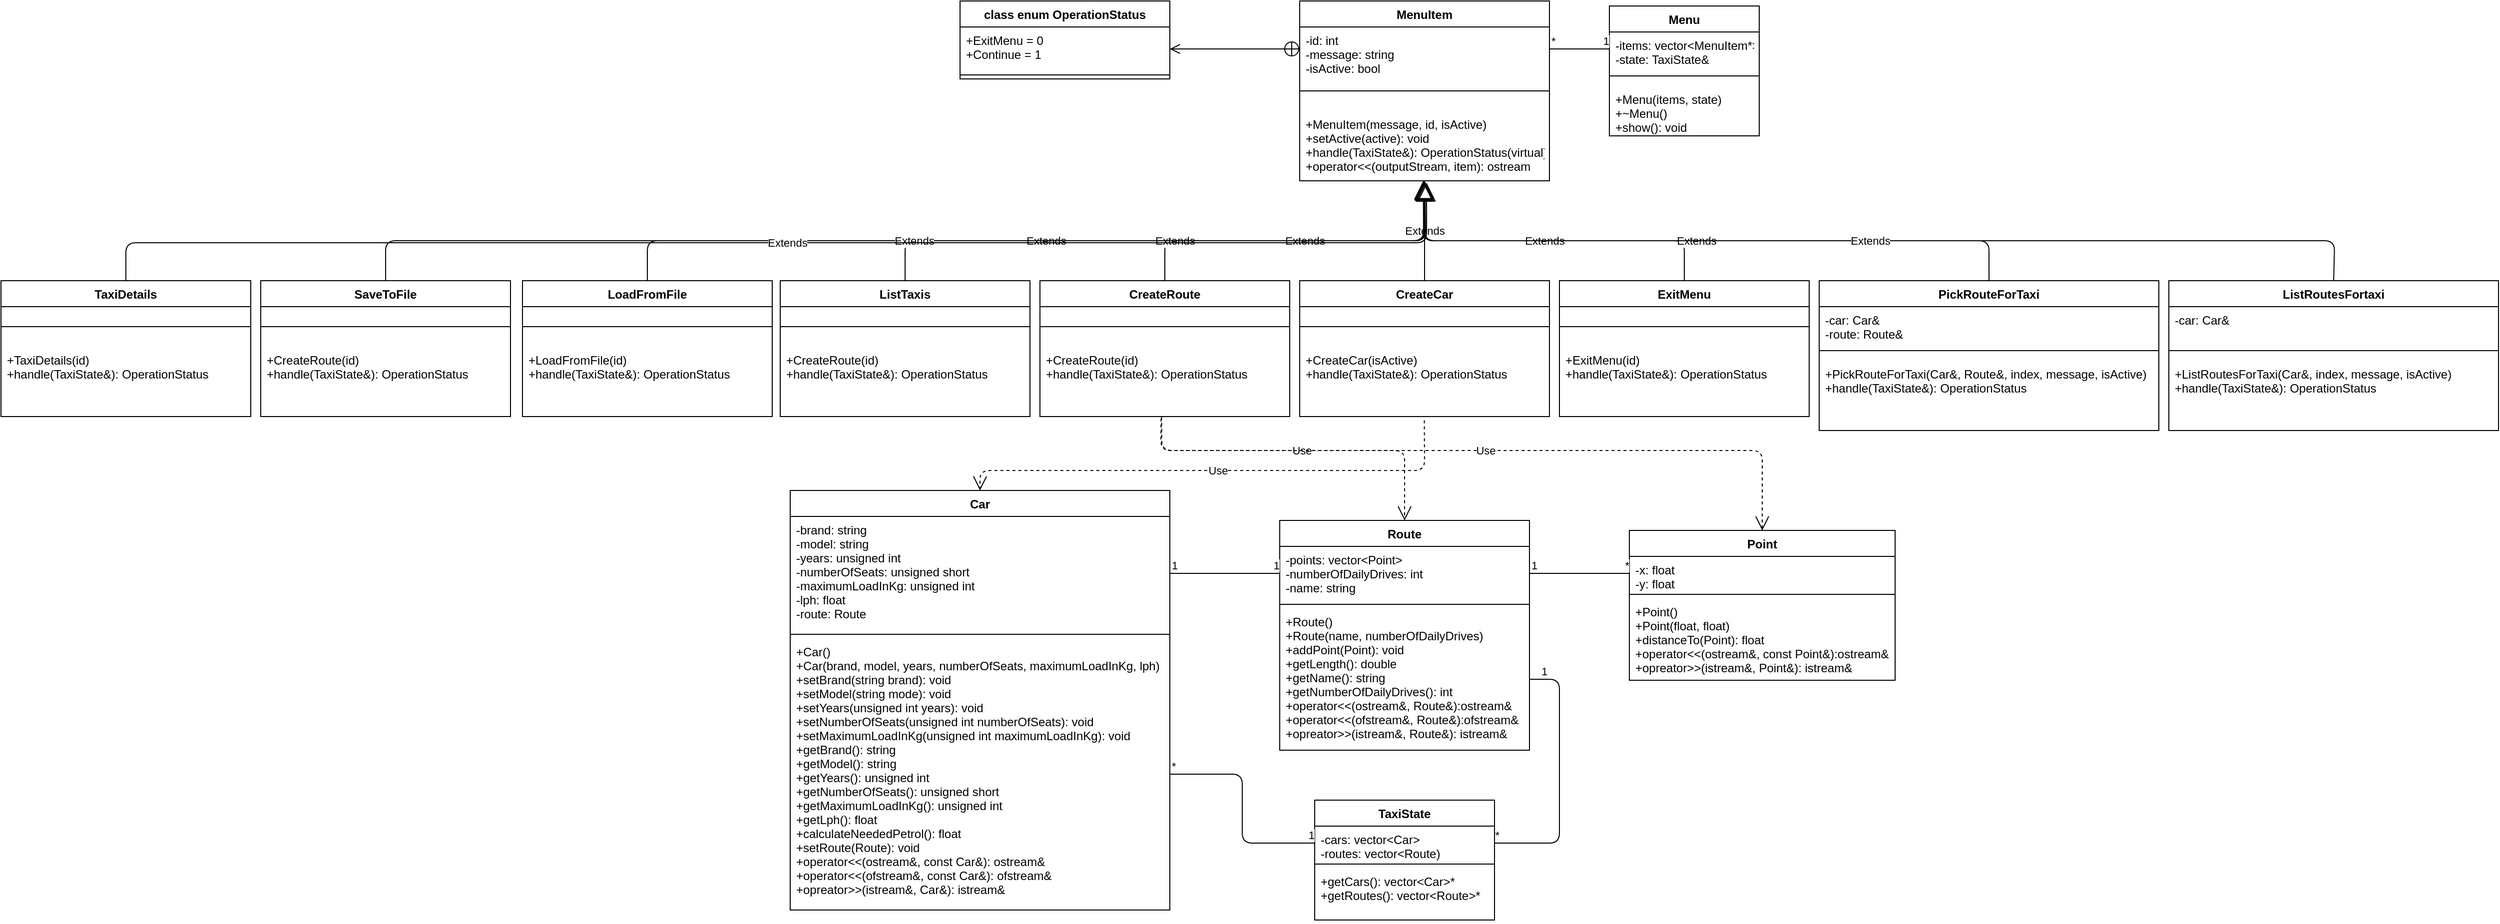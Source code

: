 <mxfile version="14.1.9" type="device"><diagram id="C5RBs43oDa-KdzZeNtuy" name="Page-1"><mxGraphModel dx="4097" dy="1134" grid="0" gridSize="10" guides="1" tooltips="1" connect="1" arrows="1" fold="1" page="0" pageScale="1" pageWidth="827" pageHeight="1169" math="0" shadow="0"><root><mxCell id="WIyWlLk6GJQsqaUBKTNV-0"/><mxCell id="WIyWlLk6GJQsqaUBKTNV-1" parent="WIyWlLk6GJQsqaUBKTNV-0"/><mxCell id="4pPnO3yaKfihNmTUzkew-6" value="Menu" style="swimlane;fontStyle=1;align=center;verticalAlign=top;childLayout=stackLayout;horizontal=1;startSize=26;horizontalStack=0;resizeParent=1;resizeParentMax=0;resizeLast=0;collapsible=1;marginBottom=0;" parent="WIyWlLk6GJQsqaUBKTNV-1" vertex="1"><mxGeometry x="550" y="65" width="150" height="130" as="geometry"/></mxCell><mxCell id="4pPnO3yaKfihNmTUzkew-7" value="-items: vector&lt;MenuItem*&gt;&#10;-state: TaxiState&amp;" style="text;strokeColor=none;fillColor=none;align=left;verticalAlign=top;spacingLeft=4;spacingRight=4;overflow=hidden;rotatable=0;points=[[0,0.5],[1,0.5]];portConstraint=eastwest;" parent="4pPnO3yaKfihNmTUzkew-6" vertex="1"><mxGeometry y="26" width="150" height="34" as="geometry"/></mxCell><mxCell id="4pPnO3yaKfihNmTUzkew-8" value="" style="line;strokeWidth=1;fillColor=none;align=left;verticalAlign=middle;spacingTop=-1;spacingLeft=3;spacingRight=3;rotatable=0;labelPosition=right;points=[];portConstraint=eastwest;" parent="4pPnO3yaKfihNmTUzkew-6" vertex="1"><mxGeometry y="60" width="150" height="20" as="geometry"/></mxCell><mxCell id="4pPnO3yaKfihNmTUzkew-9" value="+Menu(items, state)&#10;+~Menu()&#10;+show(): void" style="text;strokeColor=none;fillColor=none;align=left;verticalAlign=top;spacingLeft=4;spacingRight=4;overflow=hidden;rotatable=0;points=[[0,0.5],[1,0.5]];portConstraint=eastwest;" parent="4pPnO3yaKfihNmTUzkew-6" vertex="1"><mxGeometry y="80" width="150" height="50" as="geometry"/></mxCell><mxCell id="4pPnO3yaKfihNmTUzkew-10" value="MenuItem" style="swimlane;fontStyle=1;align=center;verticalAlign=top;childLayout=stackLayout;horizontal=1;startSize=26;horizontalStack=0;resizeParent=1;resizeParentMax=0;resizeLast=0;collapsible=1;marginBottom=0;" parent="WIyWlLk6GJQsqaUBKTNV-1" vertex="1"><mxGeometry x="240" y="60" width="250" height="180" as="geometry"/></mxCell><mxCell id="4pPnO3yaKfihNmTUzkew-11" value="-id: int&#10;-message: string&#10;-isActive: bool" style="text;strokeColor=none;fillColor=none;align=left;verticalAlign=top;spacingLeft=4;spacingRight=4;overflow=hidden;rotatable=0;points=[[0,0.5],[1,0.5]];portConstraint=eastwest;" parent="4pPnO3yaKfihNmTUzkew-10" vertex="1"><mxGeometry y="26" width="250" height="44" as="geometry"/></mxCell><mxCell id="4pPnO3yaKfihNmTUzkew-12" value="" style="line;strokeWidth=1;fillColor=none;align=left;verticalAlign=middle;spacingTop=-1;spacingLeft=3;spacingRight=3;rotatable=0;labelPosition=right;points=[];portConstraint=eastwest;" parent="4pPnO3yaKfihNmTUzkew-10" vertex="1"><mxGeometry y="70" width="250" height="40" as="geometry"/></mxCell><mxCell id="4pPnO3yaKfihNmTUzkew-13" value="+MenuItem(message, id, isActive)&#10;+setActive(active): void&#10;+handle(TaxiState&amp;): OperationStatus(virtual)&#10;+operator&lt;&lt;(outputStream, item): ostream" style="text;strokeColor=none;fillColor=none;align=left;verticalAlign=top;spacingLeft=4;spacingRight=4;overflow=hidden;rotatable=0;points=[[0,0.5],[1,0.5]];portConstraint=eastwest;fontStyle=0" parent="4pPnO3yaKfihNmTUzkew-10" vertex="1"><mxGeometry y="110" width="250" height="70" as="geometry"/></mxCell><mxCell id="4pPnO3yaKfihNmTUzkew-14" value="" style="endArrow=open;startArrow=circlePlus;endFill=0;startFill=0;endSize=8;html=1;exitX=0;exitY=0.5;exitDx=0;exitDy=0;entryX=1;entryY=0.5;entryDx=0;entryDy=0;" parent="WIyWlLk6GJQsqaUBKTNV-1" source="4pPnO3yaKfihNmTUzkew-11" target="4pPnO3yaKfihNmTUzkew-16" edge="1"><mxGeometry width="160" relative="1" as="geometry"><mxPoint x="210" y="150" as="sourcePoint"/><mxPoint x="150" y="60" as="targetPoint"/></mxGeometry></mxCell><mxCell id="4pPnO3yaKfihNmTUzkew-15" value="class enum OperationStatus" style="swimlane;fontStyle=1;align=center;verticalAlign=top;childLayout=stackLayout;horizontal=1;startSize=26;horizontalStack=0;resizeParent=1;resizeParentMax=0;resizeLast=0;collapsible=1;marginBottom=0;" parent="WIyWlLk6GJQsqaUBKTNV-1" vertex="1"><mxGeometry x="-100" y="60" width="210" height="78" as="geometry"/></mxCell><mxCell id="4pPnO3yaKfihNmTUzkew-16" value="+ExitMenu = 0&#10;+Continue = 1" style="text;strokeColor=none;fillColor=none;align=left;verticalAlign=top;spacingLeft=4;spacingRight=4;overflow=hidden;rotatable=0;points=[[0,0.5],[1,0.5]];portConstraint=eastwest;" parent="4pPnO3yaKfihNmTUzkew-15" vertex="1"><mxGeometry y="26" width="210" height="44" as="geometry"/></mxCell><mxCell id="4pPnO3yaKfihNmTUzkew-17" value="" style="line;strokeWidth=1;fillColor=none;align=left;verticalAlign=middle;spacingTop=-1;spacingLeft=3;spacingRight=3;rotatable=0;labelPosition=right;points=[];portConstraint=eastwest;" parent="4pPnO3yaKfihNmTUzkew-15" vertex="1"><mxGeometry y="70" width="210" height="8" as="geometry"/></mxCell><mxCell id="4pPnO3yaKfihNmTUzkew-23" value="Extends" style="endArrow=block;endSize=16;endFill=0;html=1;exitX=0.5;exitY=0;exitDx=0;exitDy=0;" parent="WIyWlLk6GJQsqaUBKTNV-1" source="4pPnO3yaKfihNmTUzkew-24" target="4pPnO3yaKfihNmTUzkew-13" edge="1"><mxGeometry width="160" relative="1" as="geometry"><mxPoint x="363" y="330" as="sourcePoint"/><mxPoint x="390" y="330" as="targetPoint"/></mxGeometry></mxCell><mxCell id="4pPnO3yaKfihNmTUzkew-24" value="CreateCar" style="swimlane;fontStyle=1;align=center;verticalAlign=top;childLayout=stackLayout;horizontal=1;startSize=26;horizontalStack=0;resizeParent=1;resizeParentMax=0;resizeLast=0;collapsible=1;marginBottom=0;" parent="WIyWlLk6GJQsqaUBKTNV-1" vertex="1"><mxGeometry x="240" y="340" width="250" height="136" as="geometry"/></mxCell><mxCell id="4pPnO3yaKfihNmTUzkew-26" value="" style="line;strokeWidth=1;fillColor=none;align=left;verticalAlign=middle;spacingTop=-1;spacingLeft=3;spacingRight=3;rotatable=0;labelPosition=right;points=[];portConstraint=eastwest;" parent="4pPnO3yaKfihNmTUzkew-24" vertex="1"><mxGeometry y="26" width="250" height="40" as="geometry"/></mxCell><mxCell id="4pPnO3yaKfihNmTUzkew-27" value="+CreateCar(isActive)&#10;+handle(TaxiState&amp;): OperationStatus" style="text;strokeColor=none;fillColor=none;align=left;verticalAlign=top;spacingLeft=4;spacingRight=4;overflow=hidden;rotatable=0;points=[[0,0.5],[1,0.5]];portConstraint=eastwest;fontStyle=0" parent="4pPnO3yaKfihNmTUzkew-24" vertex="1"><mxGeometry y="66" width="250" height="70" as="geometry"/></mxCell><mxCell id="4pPnO3yaKfihNmTUzkew-28" value="CreateRoute" style="swimlane;fontStyle=1;align=center;verticalAlign=top;childLayout=stackLayout;horizontal=1;startSize=26;horizontalStack=0;resizeParent=1;resizeParentMax=0;resizeLast=0;collapsible=1;marginBottom=0;" parent="WIyWlLk6GJQsqaUBKTNV-1" vertex="1"><mxGeometry x="-20" y="340" width="250" height="136" as="geometry"/></mxCell><mxCell id="4pPnO3yaKfihNmTUzkew-29" value="" style="line;strokeWidth=1;fillColor=none;align=left;verticalAlign=middle;spacingTop=-1;spacingLeft=3;spacingRight=3;rotatable=0;labelPosition=right;points=[];portConstraint=eastwest;" parent="4pPnO3yaKfihNmTUzkew-28" vertex="1"><mxGeometry y="26" width="250" height="40" as="geometry"/></mxCell><mxCell id="4pPnO3yaKfihNmTUzkew-30" value="+CreateRoute(id)&#10;+handle(TaxiState&amp;): OperationStatus" style="text;strokeColor=none;fillColor=none;align=left;verticalAlign=top;spacingLeft=4;spacingRight=4;overflow=hidden;rotatable=0;points=[[0,0.5],[1,0.5]];portConstraint=eastwest;fontStyle=0" parent="4pPnO3yaKfihNmTUzkew-28" vertex="1"><mxGeometry y="66" width="250" height="70" as="geometry"/></mxCell><mxCell id="4pPnO3yaKfihNmTUzkew-31" value="ExitMenu" style="swimlane;fontStyle=1;align=center;verticalAlign=top;childLayout=stackLayout;horizontal=1;startSize=26;horizontalStack=0;resizeParent=1;resizeParentMax=0;resizeLast=0;collapsible=1;marginBottom=0;" parent="WIyWlLk6GJQsqaUBKTNV-1" vertex="1"><mxGeometry x="500" y="340" width="250" height="136" as="geometry"/></mxCell><mxCell id="4pPnO3yaKfihNmTUzkew-32" value="" style="line;strokeWidth=1;fillColor=none;align=left;verticalAlign=middle;spacingTop=-1;spacingLeft=3;spacingRight=3;rotatable=0;labelPosition=right;points=[];portConstraint=eastwest;" parent="4pPnO3yaKfihNmTUzkew-31" vertex="1"><mxGeometry y="26" width="250" height="40" as="geometry"/></mxCell><mxCell id="4pPnO3yaKfihNmTUzkew-33" value="+ExitMenu(id)&#10;+handle(TaxiState&amp;): OperationStatus" style="text;strokeColor=none;fillColor=none;align=left;verticalAlign=top;spacingLeft=4;spacingRight=4;overflow=hidden;rotatable=0;points=[[0,0.5],[1,0.5]];portConstraint=eastwest;fontStyle=0" parent="4pPnO3yaKfihNmTUzkew-31" vertex="1"><mxGeometry y="66" width="250" height="70" as="geometry"/></mxCell><mxCell id="4pPnO3yaKfihNmTUzkew-38" value="PickRouteForTaxi" style="swimlane;fontStyle=1;align=center;verticalAlign=top;childLayout=stackLayout;horizontal=1;startSize=26;horizontalStack=0;resizeParent=1;resizeParentMax=0;resizeLast=0;collapsible=1;marginBottom=0;" parent="WIyWlLk6GJQsqaUBKTNV-1" vertex="1"><mxGeometry x="760" y="340" width="340" height="150" as="geometry"/></mxCell><mxCell id="4pPnO3yaKfihNmTUzkew-39" value="-car: Car&amp;&#10;-route: Route&amp;" style="text;strokeColor=none;fillColor=none;align=left;verticalAlign=top;spacingLeft=4;spacingRight=4;overflow=hidden;rotatable=0;points=[[0,0.5],[1,0.5]];portConstraint=eastwest;" parent="4pPnO3yaKfihNmTUzkew-38" vertex="1"><mxGeometry y="26" width="340" height="34" as="geometry"/></mxCell><mxCell id="4pPnO3yaKfihNmTUzkew-40" value="" style="line;strokeWidth=1;fillColor=none;align=left;verticalAlign=middle;spacingTop=-1;spacingLeft=3;spacingRight=3;rotatable=0;labelPosition=right;points=[];portConstraint=eastwest;" parent="4pPnO3yaKfihNmTUzkew-38" vertex="1"><mxGeometry y="60" width="340" height="20" as="geometry"/></mxCell><mxCell id="4pPnO3yaKfihNmTUzkew-41" value="+PickRouteForTaxi(Car&amp;, Route&amp;, index, message, isActive)&#10;+handle(TaxiState&amp;): OperationStatus" style="text;strokeColor=none;fillColor=none;align=left;verticalAlign=top;spacingLeft=4;spacingRight=4;overflow=hidden;rotatable=0;points=[[0,0.5],[1,0.5]];portConstraint=eastwest;fontStyle=0" parent="4pPnO3yaKfihNmTUzkew-38" vertex="1"><mxGeometry y="80" width="340" height="70" as="geometry"/></mxCell><mxCell id="4pPnO3yaKfihNmTUzkew-42" value="ListRoutesFortaxi" style="swimlane;fontStyle=1;align=center;verticalAlign=top;childLayout=stackLayout;horizontal=1;startSize=26;horizontalStack=0;resizeParent=1;resizeParentMax=0;resizeLast=0;collapsible=1;marginBottom=0;" parent="WIyWlLk6GJQsqaUBKTNV-1" vertex="1"><mxGeometry x="1110" y="340" width="330" height="150" as="geometry"/></mxCell><mxCell id="4pPnO3yaKfihNmTUzkew-43" value="-car: Car&amp;" style="text;strokeColor=none;fillColor=none;align=left;verticalAlign=top;spacingLeft=4;spacingRight=4;overflow=hidden;rotatable=0;points=[[0,0.5],[1,0.5]];portConstraint=eastwest;" parent="4pPnO3yaKfihNmTUzkew-42" vertex="1"><mxGeometry y="26" width="330" height="34" as="geometry"/></mxCell><mxCell id="4pPnO3yaKfihNmTUzkew-44" value="" style="line;strokeWidth=1;fillColor=none;align=left;verticalAlign=middle;spacingTop=-1;spacingLeft=3;spacingRight=3;rotatable=0;labelPosition=right;points=[];portConstraint=eastwest;" parent="4pPnO3yaKfihNmTUzkew-42" vertex="1"><mxGeometry y="60" width="330" height="20" as="geometry"/></mxCell><mxCell id="4pPnO3yaKfihNmTUzkew-45" value="+ListRoutesForTaxi(Car&amp;, index, message, isActive)&#10;+handle(TaxiState&amp;): OperationStatus" style="text;strokeColor=none;fillColor=none;align=left;verticalAlign=top;spacingLeft=4;spacingRight=4;overflow=hidden;rotatable=0;points=[[0,0.5],[1,0.5]];portConstraint=eastwest;fontStyle=0" parent="4pPnO3yaKfihNmTUzkew-42" vertex="1"><mxGeometry y="80" width="330" height="70" as="geometry"/></mxCell><mxCell id="4pPnO3yaKfihNmTUzkew-46" value="ListTaxis" style="swimlane;fontStyle=1;align=center;verticalAlign=top;childLayout=stackLayout;horizontal=1;startSize=26;horizontalStack=0;resizeParent=1;resizeParentMax=0;resizeLast=0;collapsible=1;marginBottom=0;" parent="WIyWlLk6GJQsqaUBKTNV-1" vertex="1"><mxGeometry x="-280" y="340" width="250" height="136" as="geometry"/></mxCell><mxCell id="4pPnO3yaKfihNmTUzkew-47" value="" style="line;strokeWidth=1;fillColor=none;align=left;verticalAlign=middle;spacingTop=-1;spacingLeft=3;spacingRight=3;rotatable=0;labelPosition=right;points=[];portConstraint=eastwest;" parent="4pPnO3yaKfihNmTUzkew-46" vertex="1"><mxGeometry y="26" width="250" height="40" as="geometry"/></mxCell><mxCell id="4pPnO3yaKfihNmTUzkew-48" value="+CreateRoute(id)&#10;+handle(TaxiState&amp;): OperationStatus" style="text;strokeColor=none;fillColor=none;align=left;verticalAlign=top;spacingLeft=4;spacingRight=4;overflow=hidden;rotatable=0;points=[[0,0.5],[1,0.5]];portConstraint=eastwest;fontStyle=0" parent="4pPnO3yaKfihNmTUzkew-46" vertex="1"><mxGeometry y="66" width="250" height="70" as="geometry"/></mxCell><mxCell id="4pPnO3yaKfihNmTUzkew-49" value="LoadFromFile" style="swimlane;fontStyle=1;align=center;verticalAlign=top;childLayout=stackLayout;horizontal=1;startSize=26;horizontalStack=0;resizeParent=1;resizeParentMax=0;resizeLast=0;collapsible=1;marginBottom=0;" parent="WIyWlLk6GJQsqaUBKTNV-1" vertex="1"><mxGeometry x="-538" y="340" width="250" height="136" as="geometry"/></mxCell><mxCell id="4pPnO3yaKfihNmTUzkew-50" value="" style="line;strokeWidth=1;fillColor=none;align=left;verticalAlign=middle;spacingTop=-1;spacingLeft=3;spacingRight=3;rotatable=0;labelPosition=right;points=[];portConstraint=eastwest;" parent="4pPnO3yaKfihNmTUzkew-49" vertex="1"><mxGeometry y="26" width="250" height="40" as="geometry"/></mxCell><mxCell id="4pPnO3yaKfihNmTUzkew-51" value="+LoadFromFile(id)&#10;+handle(TaxiState&amp;): OperationStatus" style="text;strokeColor=none;fillColor=none;align=left;verticalAlign=top;spacingLeft=4;spacingRight=4;overflow=hidden;rotatable=0;points=[[0,0.5],[1,0.5]];portConstraint=eastwest;fontStyle=0" parent="4pPnO3yaKfihNmTUzkew-49" vertex="1"><mxGeometry y="66" width="250" height="70" as="geometry"/></mxCell><mxCell id="4pPnO3yaKfihNmTUzkew-52" value="SaveToFile" style="swimlane;fontStyle=1;align=center;verticalAlign=top;childLayout=stackLayout;horizontal=1;startSize=26;horizontalStack=0;resizeParent=1;resizeParentMax=0;resizeLast=0;collapsible=1;marginBottom=0;" parent="WIyWlLk6GJQsqaUBKTNV-1" vertex="1"><mxGeometry x="-800" y="340" width="250" height="136" as="geometry"/></mxCell><mxCell id="4pPnO3yaKfihNmTUzkew-53" value="" style="line;strokeWidth=1;fillColor=none;align=left;verticalAlign=middle;spacingTop=-1;spacingLeft=3;spacingRight=3;rotatable=0;labelPosition=right;points=[];portConstraint=eastwest;" parent="4pPnO3yaKfihNmTUzkew-52" vertex="1"><mxGeometry y="26" width="250" height="40" as="geometry"/></mxCell><mxCell id="4pPnO3yaKfihNmTUzkew-54" value="+CreateRoute(id)&#10;+handle(TaxiState&amp;): OperationStatus" style="text;strokeColor=none;fillColor=none;align=left;verticalAlign=top;spacingLeft=4;spacingRight=4;overflow=hidden;rotatable=0;points=[[0,0.5],[1,0.5]];portConstraint=eastwest;fontStyle=0" parent="4pPnO3yaKfihNmTUzkew-52" vertex="1"><mxGeometry y="66" width="250" height="70" as="geometry"/></mxCell><mxCell id="4pPnO3yaKfihNmTUzkew-56" value="Extends" style="endArrow=block;endSize=16;endFill=0;html=1;exitX=0.5;exitY=0;exitDx=0;exitDy=0;entryX=0.496;entryY=1.014;entryDx=0;entryDy=0;entryPerimeter=0;" parent="WIyWlLk6GJQsqaUBKTNV-1" source="4pPnO3yaKfihNmTUzkew-31" target="4pPnO3yaKfihNmTUzkew-13" edge="1"><mxGeometry width="160" relative="1" as="geometry"><mxPoint x="375" y="350" as="sourcePoint"/><mxPoint x="370" y="240" as="targetPoint"/><Array as="points"><mxPoint x="625" y="300"/><mxPoint x="364" y="300"/></Array></mxGeometry></mxCell><mxCell id="4pPnO3yaKfihNmTUzkew-58" value="Extends" style="endArrow=block;endSize=16;endFill=0;html=1;exitX=0.5;exitY=0;exitDx=0;exitDy=0;entryX=0.496;entryY=0.994;entryDx=0;entryDy=0;entryPerimeter=0;" parent="WIyWlLk6GJQsqaUBKTNV-1" source="4pPnO3yaKfihNmTUzkew-38" target="4pPnO3yaKfihNmTUzkew-13" edge="1"><mxGeometry width="160" relative="1" as="geometry"><mxPoint x="635.0" y="350" as="sourcePoint"/><mxPoint x="374" y="250.98" as="targetPoint"/><Array as="points"><mxPoint x="930" y="300"/><mxPoint x="364" y="300"/></Array></mxGeometry></mxCell><mxCell id="4pPnO3yaKfihNmTUzkew-59" value="Extends" style="endArrow=block;endSize=16;endFill=0;html=1;exitX=0.5;exitY=0;exitDx=0;exitDy=0;entryX=0.499;entryY=1.014;entryDx=0;entryDy=0;entryPerimeter=0;" parent="WIyWlLk6GJQsqaUBKTNV-1" source="4pPnO3yaKfihNmTUzkew-42" target="4pPnO3yaKfihNmTUzkew-13" edge="1"><mxGeometry width="160" relative="1" as="geometry"><mxPoint x="1276" y="340" as="sourcePoint"/><mxPoint x="360" y="240" as="targetPoint"/><Array as="points"><mxPoint x="1276" y="300"/><mxPoint x="365" y="300"/></Array></mxGeometry></mxCell><mxCell id="4pPnO3yaKfihNmTUzkew-60" value="Extends" style="endArrow=block;endSize=16;endFill=0;html=1;exitX=0.5;exitY=0;exitDx=0;exitDy=0;entryX=0.495;entryY=1;entryDx=0;entryDy=0;entryPerimeter=0;" parent="WIyWlLk6GJQsqaUBKTNV-1" source="4pPnO3yaKfihNmTUzkew-28" target="4pPnO3yaKfihNmTUzkew-13" edge="1"><mxGeometry width="160" relative="1" as="geometry"><mxPoint x="375" y="350" as="sourcePoint"/><mxPoint x="330" y="250" as="targetPoint"/><Array as="points"><mxPoint x="105" y="300"/><mxPoint x="364" y="300"/></Array></mxGeometry></mxCell><mxCell id="4pPnO3yaKfihNmTUzkew-61" value="Extends" style="endArrow=block;endSize=16;endFill=0;html=1;exitX=0.5;exitY=0;exitDx=0;exitDy=0;entryX=0.502;entryY=1.033;entryDx=0;entryDy=0;entryPerimeter=0;" parent="WIyWlLk6GJQsqaUBKTNV-1" source="4pPnO3yaKfihNmTUzkew-46" target="4pPnO3yaKfihNmTUzkew-13" edge="1"><mxGeometry width="160" relative="1" as="geometry"><mxPoint x="-149" y="340" as="sourcePoint"/><mxPoint x="366" y="244" as="targetPoint"/><Array as="points"><mxPoint x="-155" y="300"/><mxPoint x="110" y="300"/><mxPoint x="366" y="300"/></Array></mxGeometry></mxCell><mxCell id="4pPnO3yaKfihNmTUzkew-63" value="Extends" style="endArrow=block;endSize=16;endFill=0;html=1;exitX=0.5;exitY=0;exitDx=0;exitDy=0;entryX=0.499;entryY=1.02;entryDx=0;entryDy=0;entryPerimeter=0;" parent="WIyWlLk6GJQsqaUBKTNV-1" source="4pPnO3yaKfihNmTUzkew-49" target="4pPnO3yaKfihNmTUzkew-13" edge="1"><mxGeometry width="160" relative="1" as="geometry"><mxPoint x="-340" y="300" as="sourcePoint"/><mxPoint x="-180" y="300" as="targetPoint"/><Array as="points"><mxPoint x="-413" y="300"/><mxPoint x="365" y="300"/></Array></mxGeometry></mxCell><mxCell id="4pPnO3yaKfihNmTUzkew-64" value="Extends" style="endArrow=block;endSize=16;endFill=0;html=1;exitX=0.5;exitY=0;exitDx=0;exitDy=0;entryX=0.499;entryY=1.024;entryDx=0;entryDy=0;entryPerimeter=0;" parent="WIyWlLk6GJQsqaUBKTNV-1" source="4pPnO3yaKfihNmTUzkew-52" target="4pPnO3yaKfihNmTUzkew-13" edge="1"><mxGeometry width="160" relative="1" as="geometry"><mxPoint x="-550" y="280" as="sourcePoint"/><mxPoint x="-390" y="280" as="targetPoint"/><Array as="points"><mxPoint x="-675" y="300"/><mxPoint x="365" y="300"/></Array></mxGeometry></mxCell><mxCell id="4pPnO3yaKfihNmTUzkew-65" value="Car" style="swimlane;fontStyle=1;align=center;verticalAlign=top;childLayout=stackLayout;horizontal=1;startSize=26;horizontalStack=0;resizeParent=1;resizeParentMax=0;resizeLast=0;collapsible=1;marginBottom=0;" parent="WIyWlLk6GJQsqaUBKTNV-1" vertex="1"><mxGeometry x="-270" y="550" width="380" height="420" as="geometry"><mxRectangle x="-260" y="580" width="50" height="26" as="alternateBounds"/></mxGeometry></mxCell><mxCell id="4pPnO3yaKfihNmTUzkew-66" value="-brand: string&#10;-model: string&#10;-years: unsigned int&#10;-numberOfSeats: unsigned short&#10;-maximumLoadInKg: unsigned int&#10;-lph: float&#10;-route: Route" style="text;strokeColor=none;fillColor=none;align=left;verticalAlign=top;spacingLeft=4;spacingRight=4;overflow=hidden;rotatable=0;points=[[0,0.5],[1,0.5]];portConstraint=eastwest;" parent="4pPnO3yaKfihNmTUzkew-65" vertex="1"><mxGeometry y="26" width="380" height="114" as="geometry"/></mxCell><mxCell id="4pPnO3yaKfihNmTUzkew-67" value="" style="line;strokeWidth=1;fillColor=none;align=left;verticalAlign=middle;spacingTop=-1;spacingLeft=3;spacingRight=3;rotatable=0;labelPosition=right;points=[];portConstraint=eastwest;" parent="4pPnO3yaKfihNmTUzkew-65" vertex="1"><mxGeometry y="140" width="380" height="8" as="geometry"/></mxCell><mxCell id="4pPnO3yaKfihNmTUzkew-68" value="+Car()&#10;+Car(brand, model, years, numberOfSeats, maximumLoadInKg, lph)&#10;+setBrand(string brand): void&#10;+setModel(string mode): void&#10;+setYears(unsigned int years): void&#10;+setNumberOfSeats(unsigned int numberOfSeats): void&#10;+setMaximumLoadInKg(unsigned int maximumLoadInKg): void&#10;+getBrand(): string&#10;+getModel(): string&#10;+getYears(): unsigned int&#10;+getNumberOfSeats(): unsigned short&#10;+getMaximumLoadInKg(): unsigned int&#10;+getLph(): float&#10;+calculateNeededPetrol(): float&#10;+setRoute(Route): void&#10;+operator&lt;&lt;(ostream&amp;, const Car&amp;): ostream&amp;&#10;+operator&lt;&lt;(ofstream&amp;, const Car&amp;): ofstream&amp;&#10;+opreator&gt;&gt;(istream&amp;, Car&amp;): istream&amp;&#10;" style="text;strokeColor=none;fillColor=none;align=left;verticalAlign=top;spacingLeft=4;spacingRight=4;overflow=hidden;rotatable=0;points=[[0,0.5],[1,0.5]];portConstraint=eastwest;" parent="4pPnO3yaKfihNmTUzkew-65" vertex="1"><mxGeometry y="148" width="380" height="272" as="geometry"/></mxCell><mxCell id="4pPnO3yaKfihNmTUzkew-69" value="Route" style="swimlane;fontStyle=1;align=center;verticalAlign=top;childLayout=stackLayout;horizontal=1;startSize=26;horizontalStack=0;resizeParent=1;resizeParentMax=0;resizeLast=0;collapsible=1;marginBottom=0;" parent="WIyWlLk6GJQsqaUBKTNV-1" vertex="1"><mxGeometry x="220" y="580" width="250" height="230" as="geometry"><mxRectangle x="150" y="580" width="70" height="26" as="alternateBounds"/></mxGeometry></mxCell><mxCell id="4pPnO3yaKfihNmTUzkew-70" value="-points: vector&lt;Point&gt;&#10;-numberOfDailyDrives: int&#10;-name: string" style="text;strokeColor=none;fillColor=none;align=left;verticalAlign=top;spacingLeft=4;spacingRight=4;overflow=hidden;rotatable=0;points=[[0,0.5],[1,0.5]];portConstraint=eastwest;" parent="4pPnO3yaKfihNmTUzkew-69" vertex="1"><mxGeometry y="26" width="250" height="54" as="geometry"/></mxCell><mxCell id="4pPnO3yaKfihNmTUzkew-71" value="" style="line;strokeWidth=1;fillColor=none;align=left;verticalAlign=middle;spacingTop=-1;spacingLeft=3;spacingRight=3;rotatable=0;labelPosition=right;points=[];portConstraint=eastwest;" parent="4pPnO3yaKfihNmTUzkew-69" vertex="1"><mxGeometry y="80" width="250" height="8" as="geometry"/></mxCell><mxCell id="4pPnO3yaKfihNmTUzkew-72" value="+Route()&#10;+Route(name, numberOfDailyDrives)&#10;+addPoint(Point): void&#10;+getLength(): double&#10;+getName(): string&#10;+getNumberOfDailyDrives(): int&#10;+operator&lt;&lt;(ostream&amp;, Route&amp;):ostream&amp;&#10;+operator&lt;&lt;(ofstream&amp;, Route&amp;):ofstream&amp;&#10;+opreator&gt;&gt;(istream&amp;, Route&amp;): istream&amp;" style="text;strokeColor=none;fillColor=none;align=left;verticalAlign=top;spacingLeft=4;spacingRight=4;overflow=hidden;rotatable=0;points=[[0,0.5],[1,0.5]];portConstraint=eastwest;" parent="4pPnO3yaKfihNmTUzkew-69" vertex="1"><mxGeometry y="88" width="250" height="142" as="geometry"/></mxCell><mxCell id="4pPnO3yaKfihNmTUzkew-73" value="Point" style="swimlane;fontStyle=1;align=center;verticalAlign=top;childLayout=stackLayout;horizontal=1;startSize=26;horizontalStack=0;resizeParent=1;resizeParentMax=0;resizeLast=0;collapsible=1;marginBottom=0;" parent="WIyWlLk6GJQsqaUBKTNV-1" vertex="1"><mxGeometry x="570" y="590" width="266" height="150" as="geometry"/></mxCell><mxCell id="4pPnO3yaKfihNmTUzkew-74" value="-x: float&#10;-y: float" style="text;strokeColor=none;fillColor=none;align=left;verticalAlign=top;spacingLeft=4;spacingRight=4;overflow=hidden;rotatable=0;points=[[0,0.5],[1,0.5]];portConstraint=eastwest;" parent="4pPnO3yaKfihNmTUzkew-73" vertex="1"><mxGeometry y="26" width="266" height="34" as="geometry"/></mxCell><mxCell id="4pPnO3yaKfihNmTUzkew-75" value="" style="line;strokeWidth=1;fillColor=none;align=left;verticalAlign=middle;spacingTop=-1;spacingLeft=3;spacingRight=3;rotatable=0;labelPosition=right;points=[];portConstraint=eastwest;" parent="4pPnO3yaKfihNmTUzkew-73" vertex="1"><mxGeometry y="60" width="266" height="8" as="geometry"/></mxCell><mxCell id="4pPnO3yaKfihNmTUzkew-76" value="+Point()&#10;+Point(float, float)&#10;+distanceTo(Point): float&#10;+operator&lt;&lt;(ostream&amp;, const Point&amp;):ostream&amp;&#10;+opreator&gt;&gt;(istream&amp;, Point&amp;): istream&amp;" style="text;strokeColor=none;fillColor=none;align=left;verticalAlign=top;spacingLeft=4;spacingRight=4;overflow=hidden;rotatable=0;points=[[0,0.5],[1,0.5]];portConstraint=eastwest;" parent="4pPnO3yaKfihNmTUzkew-73" vertex="1"><mxGeometry y="68" width="266" height="82" as="geometry"/></mxCell><mxCell id="4pPnO3yaKfihNmTUzkew-78" value="" style="endArrow=none;html=1;edgeStyle=orthogonalEdgeStyle;exitX=1;exitY=0.5;exitDx=0;exitDy=0;entryX=0;entryY=0.5;entryDx=0;entryDy=0;" parent="WIyWlLk6GJQsqaUBKTNV-1" source="4pPnO3yaKfihNmTUzkew-11" target="4pPnO3yaKfihNmTUzkew-7" edge="1"><mxGeometry relative="1" as="geometry"><mxPoint x="780" y="130" as="sourcePoint"/><mxPoint x="940" y="130" as="targetPoint"/></mxGeometry></mxCell><mxCell id="4pPnO3yaKfihNmTUzkew-79" value="*" style="edgeLabel;resizable=0;html=1;align=left;verticalAlign=bottom;" parent="4pPnO3yaKfihNmTUzkew-78" connectable="0" vertex="1"><mxGeometry x="-1" relative="1" as="geometry"/></mxCell><mxCell id="4pPnO3yaKfihNmTUzkew-80" value="1" style="edgeLabel;resizable=0;html=1;align=right;verticalAlign=bottom;" parent="4pPnO3yaKfihNmTUzkew-78" connectable="0" vertex="1"><mxGeometry x="1" relative="1" as="geometry"/></mxCell><mxCell id="4pPnO3yaKfihNmTUzkew-87" value="" style="endArrow=none;html=1;edgeStyle=orthogonalEdgeStyle;exitX=1;exitY=0.5;exitDx=0;exitDy=0;entryX=0;entryY=0.5;entryDx=0;entryDy=0;" parent="WIyWlLk6GJQsqaUBKTNV-1" source="4pPnO3yaKfihNmTUzkew-70" target="4pPnO3yaKfihNmTUzkew-74" edge="1"><mxGeometry relative="1" as="geometry"><mxPoint x="480" y="570" as="sourcePoint"/><mxPoint x="640" y="570" as="targetPoint"/></mxGeometry></mxCell><mxCell id="4pPnO3yaKfihNmTUzkew-88" value="1" style="edgeLabel;resizable=0;html=1;align=left;verticalAlign=bottom;" parent="4pPnO3yaKfihNmTUzkew-87" connectable="0" vertex="1"><mxGeometry x="-1" relative="1" as="geometry"/></mxCell><mxCell id="4pPnO3yaKfihNmTUzkew-89" value="*" style="edgeLabel;resizable=0;html=1;align=right;verticalAlign=bottom;" parent="4pPnO3yaKfihNmTUzkew-87" connectable="0" vertex="1"><mxGeometry x="1" relative="1" as="geometry"/></mxCell><mxCell id="4pPnO3yaKfihNmTUzkew-91" value="" style="endArrow=none;html=1;edgeStyle=orthogonalEdgeStyle;exitX=1;exitY=0.5;exitDx=0;exitDy=0;entryX=0;entryY=0.5;entryDx=0;entryDy=0;" parent="WIyWlLk6GJQsqaUBKTNV-1" source="4pPnO3yaKfihNmTUzkew-66" target="4pPnO3yaKfihNmTUzkew-70" edge="1"><mxGeometry relative="1" as="geometry"><mxPoint x="150" y="560" as="sourcePoint"/><mxPoint x="310" y="560" as="targetPoint"/></mxGeometry></mxCell><mxCell id="4pPnO3yaKfihNmTUzkew-92" value="1" style="edgeLabel;resizable=0;html=1;align=left;verticalAlign=bottom;" parent="4pPnO3yaKfihNmTUzkew-91" connectable="0" vertex="1"><mxGeometry x="-1" relative="1" as="geometry"/></mxCell><mxCell id="4pPnO3yaKfihNmTUzkew-93" value="1" style="edgeLabel;resizable=0;html=1;align=right;verticalAlign=bottom;" parent="4pPnO3yaKfihNmTUzkew-91" connectable="0" vertex="1"><mxGeometry x="1" relative="1" as="geometry"/></mxCell><mxCell id="4pPnO3yaKfihNmTUzkew-94" value="Use" style="endArrow=open;endSize=12;dashed=1;html=1;exitX=0.499;exitY=1.053;exitDx=0;exitDy=0;exitPerimeter=0;entryX=0.5;entryY=0;entryDx=0;entryDy=0;" parent="WIyWlLk6GJQsqaUBKTNV-1" source="4pPnO3yaKfihNmTUzkew-27" target="4pPnO3yaKfihNmTUzkew-65" edge="1"><mxGeometry width="160" relative="1" as="geometry"><mxPoint x="250" y="520.667" as="sourcePoint"/><mxPoint x="110" y="530" as="targetPoint"/><Array as="points"><mxPoint x="365" y="530"/><mxPoint x="-80" y="530"/></Array></mxGeometry></mxCell><mxCell id="4pPnO3yaKfihNmTUzkew-95" value="Use" style="endArrow=open;endSize=12;dashed=1;html=1;exitX=0.485;exitY=1.029;exitDx=0;exitDy=0;exitPerimeter=0;entryX=0.5;entryY=0;entryDx=0;entryDy=0;" parent="WIyWlLk6GJQsqaUBKTNV-1" source="4pPnO3yaKfihNmTUzkew-30" target="4pPnO3yaKfihNmTUzkew-69" edge="1"><mxGeometry width="160" relative="1" as="geometry"><mxPoint x="160" y="510" as="sourcePoint"/><mxPoint x="320" y="510" as="targetPoint"/><Array as="points"><mxPoint x="101" y="510"/><mxPoint x="345" y="510"/></Array></mxGeometry></mxCell><mxCell id="4pPnO3yaKfihNmTUzkew-96" value="Use" style="endArrow=open;endSize=12;dashed=1;html=1;entryX=0.5;entryY=0;entryDx=0;entryDy=0;exitX=0.487;exitY=1.004;exitDx=0;exitDy=0;exitPerimeter=0;" parent="WIyWlLk6GJQsqaUBKTNV-1" source="4pPnO3yaKfihNmTUzkew-30" target="4pPnO3yaKfihNmTUzkew-73" edge="1"><mxGeometry width="160" relative="1" as="geometry"><mxPoint x="580" y="520" as="sourcePoint"/><mxPoint x="740" y="520" as="targetPoint"/><Array as="points"><mxPoint x="102" y="510"/><mxPoint x="703" y="510"/></Array></mxGeometry></mxCell><mxCell id="4pPnO3yaKfihNmTUzkew-101" value="TaxiState" style="swimlane;fontStyle=1;align=center;verticalAlign=top;childLayout=stackLayout;horizontal=1;startSize=26;horizontalStack=0;resizeParent=1;resizeParentMax=0;resizeLast=0;collapsible=1;marginBottom=0;" parent="WIyWlLk6GJQsqaUBKTNV-1" vertex="1"><mxGeometry x="255" y="860" width="180" height="120" as="geometry"/></mxCell><mxCell id="4pPnO3yaKfihNmTUzkew-102" value="-cars: vector&lt;Car&gt;&#10;-routes: vector&lt;Route)" style="text;strokeColor=none;fillColor=none;align=left;verticalAlign=top;spacingLeft=4;spacingRight=4;overflow=hidden;rotatable=0;points=[[0,0.5],[1,0.5]];portConstraint=eastwest;" parent="4pPnO3yaKfihNmTUzkew-101" vertex="1"><mxGeometry y="26" width="180" height="34" as="geometry"/></mxCell><mxCell id="4pPnO3yaKfihNmTUzkew-103" value="" style="line;strokeWidth=1;fillColor=none;align=left;verticalAlign=middle;spacingTop=-1;spacingLeft=3;spacingRight=3;rotatable=0;labelPosition=right;points=[];portConstraint=eastwest;" parent="4pPnO3yaKfihNmTUzkew-101" vertex="1"><mxGeometry y="60" width="180" height="8" as="geometry"/></mxCell><mxCell id="4pPnO3yaKfihNmTUzkew-104" value="+getCars(): vector&lt;Car&gt;*&#10;+getRoutes(): vector&lt;Route&gt;*" style="text;strokeColor=none;fillColor=none;align=left;verticalAlign=top;spacingLeft=4;spacingRight=4;overflow=hidden;rotatable=0;points=[[0,0.5],[1,0.5]];portConstraint=eastwest;" parent="4pPnO3yaKfihNmTUzkew-101" vertex="1"><mxGeometry y="68" width="180" height="52" as="geometry"/></mxCell><mxCell id="4pPnO3yaKfihNmTUzkew-105" value="" style="endArrow=none;html=1;edgeStyle=orthogonalEdgeStyle;exitX=1;exitY=0.5;exitDx=0;exitDy=0;entryX=0;entryY=0.5;entryDx=0;entryDy=0;" parent="WIyWlLk6GJQsqaUBKTNV-1" source="4pPnO3yaKfihNmTUzkew-68" target="4pPnO3yaKfihNmTUzkew-102" edge="1"><mxGeometry relative="1" as="geometry"><mxPoint x="140" y="970" as="sourcePoint"/><mxPoint x="300" y="970" as="targetPoint"/></mxGeometry></mxCell><mxCell id="4pPnO3yaKfihNmTUzkew-106" value="*" style="edgeLabel;resizable=0;html=1;align=left;verticalAlign=bottom;" parent="4pPnO3yaKfihNmTUzkew-105" connectable="0" vertex="1"><mxGeometry x="-1" relative="1" as="geometry"/></mxCell><mxCell id="4pPnO3yaKfihNmTUzkew-107" value="1" style="edgeLabel;resizable=0;html=1;align=right;verticalAlign=bottom;" parent="4pPnO3yaKfihNmTUzkew-105" connectable="0" vertex="1"><mxGeometry x="1" relative="1" as="geometry"/></mxCell><mxCell id="4pPnO3yaKfihNmTUzkew-109" value="" style="endArrow=none;html=1;edgeStyle=orthogonalEdgeStyle;exitX=1;exitY=0.5;exitDx=0;exitDy=0;entryX=1;entryY=0.5;entryDx=0;entryDy=0;" parent="WIyWlLk6GJQsqaUBKTNV-1" source="4pPnO3yaKfihNmTUzkew-72" target="4pPnO3yaKfihNmTUzkew-102" edge="1"><mxGeometry relative="1" as="geometry"><mxPoint x="560" y="890" as="sourcePoint"/><mxPoint x="720" y="890" as="targetPoint"/><Array as="points"><mxPoint x="500" y="739"/><mxPoint x="500" y="903"/></Array></mxGeometry></mxCell><mxCell id="4pPnO3yaKfihNmTUzkew-110" value="1" style="edgeLabel;resizable=0;html=1;align=left;verticalAlign=bottom;" parent="4pPnO3yaKfihNmTUzkew-109" connectable="0" vertex="1"><mxGeometry x="-1" relative="1" as="geometry"><mxPoint x="10" as="offset"/></mxGeometry></mxCell><mxCell id="4pPnO3yaKfihNmTUzkew-111" value="*" style="edgeLabel;resizable=0;html=1;align=right;verticalAlign=bottom;" parent="4pPnO3yaKfihNmTUzkew-109" connectable="0" vertex="1"><mxGeometry x="1" relative="1" as="geometry"><mxPoint x="5.24" as="offset"/></mxGeometry></mxCell><mxCell id="kpxSQrmxrv9Fa__L40uA-0" value="TaxiDetails" style="swimlane;fontStyle=1;align=center;verticalAlign=top;childLayout=stackLayout;horizontal=1;startSize=26;horizontalStack=0;resizeParent=1;resizeParentMax=0;resizeLast=0;collapsible=1;marginBottom=0;" vertex="1" parent="WIyWlLk6GJQsqaUBKTNV-1"><mxGeometry x="-1060" y="340" width="250" height="136" as="geometry"/></mxCell><mxCell id="kpxSQrmxrv9Fa__L40uA-1" value="" style="line;strokeWidth=1;fillColor=none;align=left;verticalAlign=middle;spacingTop=-1;spacingLeft=3;spacingRight=3;rotatable=0;labelPosition=right;points=[];portConstraint=eastwest;" vertex="1" parent="kpxSQrmxrv9Fa__L40uA-0"><mxGeometry y="26" width="250" height="40" as="geometry"/></mxCell><mxCell id="kpxSQrmxrv9Fa__L40uA-2" value="+TaxiDetails(id)&#10;+handle(TaxiState&amp;): OperationStatus" style="text;strokeColor=none;fillColor=none;align=left;verticalAlign=top;spacingLeft=4;spacingRight=4;overflow=hidden;rotatable=0;points=[[0,0.5],[1,0.5]];portConstraint=eastwest;fontStyle=0" vertex="1" parent="kpxSQrmxrv9Fa__L40uA-0"><mxGeometry y="66" width="250" height="70" as="geometry"/></mxCell><mxCell id="kpxSQrmxrv9Fa__L40uA-3" value="Extends" style="endArrow=block;endSize=16;endFill=0;html=1;exitX=0.5;exitY=0;exitDx=0;exitDy=0;" edge="1" parent="WIyWlLk6GJQsqaUBKTNV-1" source="kpxSQrmxrv9Fa__L40uA-0"><mxGeometry width="160" relative="1" as="geometry"><mxPoint x="-990" y="288.32" as="sourcePoint"/><mxPoint x="367" y="242" as="targetPoint"/><Array as="points"><mxPoint x="-935" y="302"/><mxPoint x="-608" y="302"/><mxPoint x="367" y="302"/></Array></mxGeometry></mxCell></root></mxGraphModel></diagram></mxfile>
